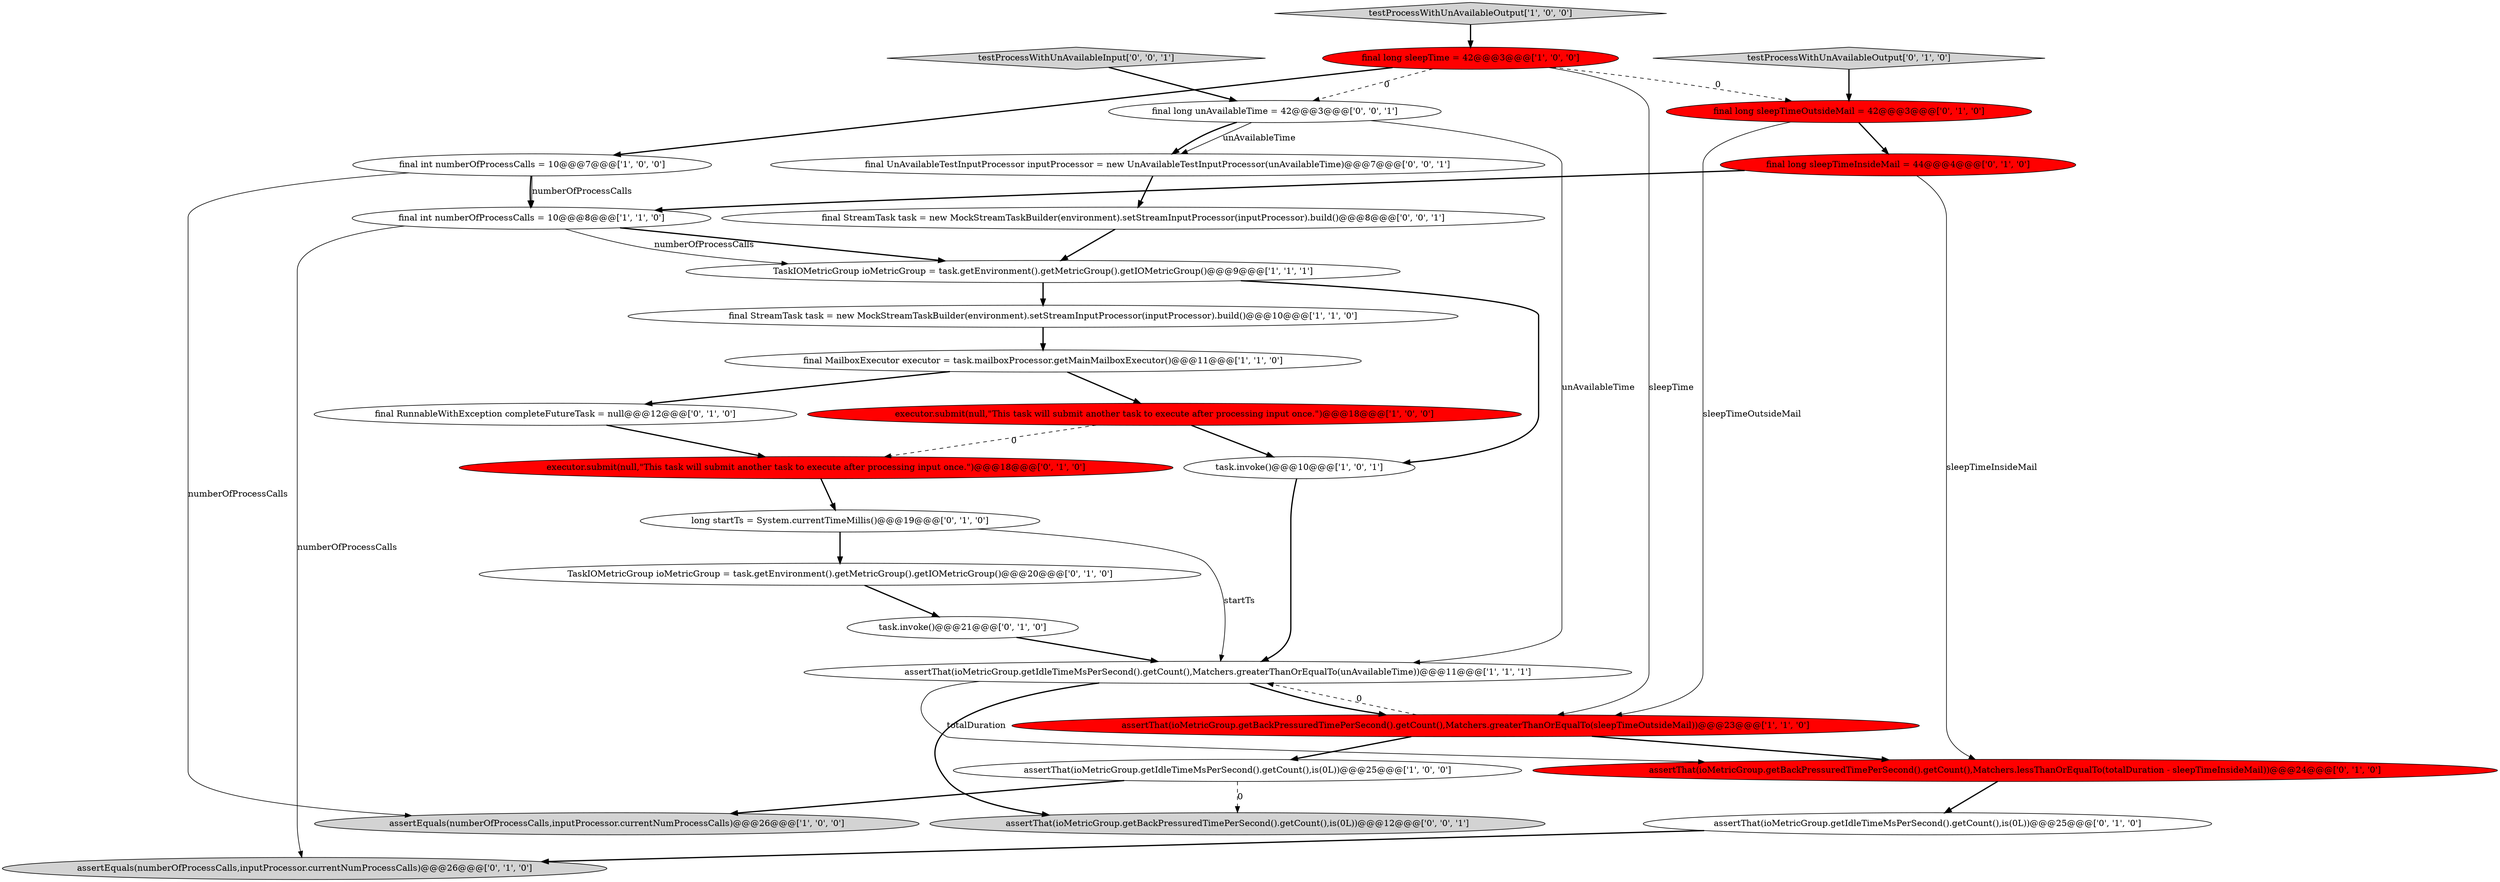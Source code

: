 digraph {
26 [style = filled, label = "final UnAvailableTestInputProcessor inputProcessor = new UnAvailableTestInputProcessor(unAvailableTime)@@@7@@@['0', '0', '1']", fillcolor = white, shape = ellipse image = "AAA0AAABBB3BBB"];
18 [style = filled, label = "final long sleepTimeInsideMail = 44@@@4@@@['0', '1', '0']", fillcolor = red, shape = ellipse image = "AAA1AAABBB2BBB"];
28 [style = filled, label = "final long unAvailableTime = 42@@@3@@@['0', '0', '1']", fillcolor = white, shape = ellipse image = "AAA0AAABBB3BBB"];
1 [style = filled, label = "final int numberOfProcessCalls = 10@@@8@@@['1', '1', '0']", fillcolor = white, shape = ellipse image = "AAA0AAABBB1BBB"];
9 [style = filled, label = "testProcessWithUnAvailableOutput['1', '0', '0']", fillcolor = lightgray, shape = diamond image = "AAA0AAABBB1BBB"];
13 [style = filled, label = "assertEquals(numberOfProcessCalls,inputProcessor.currentNumProcessCalls)@@@26@@@['0', '1', '0']", fillcolor = lightgray, shape = ellipse image = "AAA0AAABBB2BBB"];
19 [style = filled, label = "executor.submit(null,\"This task will submit another task to execute after processing input once.\")@@@18@@@['0', '1', '0']", fillcolor = red, shape = ellipse image = "AAA1AAABBB2BBB"];
23 [style = filled, label = "task.invoke()@@@21@@@['0', '1', '0']", fillcolor = white, shape = ellipse image = "AAA0AAABBB2BBB"];
8 [style = filled, label = "executor.submit(null,\"This task will submit another task to execute after processing input once.\")@@@18@@@['1', '0', '0']", fillcolor = red, shape = ellipse image = "AAA1AAABBB1BBB"];
0 [style = filled, label = "final long sleepTime = 42@@@3@@@['1', '0', '0']", fillcolor = red, shape = ellipse image = "AAA1AAABBB1BBB"];
24 [style = filled, label = "assertThat(ioMetricGroup.getBackPressuredTimePerSecond().getCount(),is(0L))@@@12@@@['0', '0', '1']", fillcolor = lightgray, shape = ellipse image = "AAA0AAABBB3BBB"];
11 [style = filled, label = "TaskIOMetricGroup ioMetricGroup = task.getEnvironment().getMetricGroup().getIOMetricGroup()@@@9@@@['1', '1', '1']", fillcolor = white, shape = ellipse image = "AAA0AAABBB1BBB"];
21 [style = filled, label = "assertThat(ioMetricGroup.getIdleTimeMsPerSecond().getCount(),is(0L))@@@25@@@['0', '1', '0']", fillcolor = white, shape = ellipse image = "AAA0AAABBB2BBB"];
2 [style = filled, label = "assertThat(ioMetricGroup.getIdleTimeMsPerSecond().getCount(),is(0L))@@@25@@@['1', '0', '0']", fillcolor = white, shape = ellipse image = "AAA0AAABBB1BBB"];
12 [style = filled, label = "assertThat(ioMetricGroup.getIdleTimeMsPerSecond().getCount(),Matchers.greaterThanOrEqualTo(unAvailableTime))@@@11@@@['1', '1', '1']", fillcolor = white, shape = ellipse image = "AAA0AAABBB1BBB"];
7 [style = filled, label = "final StreamTask task = new MockStreamTaskBuilder(environment).setStreamInputProcessor(inputProcessor).build()@@@10@@@['1', '1', '0']", fillcolor = white, shape = ellipse image = "AAA0AAABBB1BBB"];
17 [style = filled, label = "final long sleepTimeOutsideMail = 42@@@3@@@['0', '1', '0']", fillcolor = red, shape = ellipse image = "AAA1AAABBB2BBB"];
10 [style = filled, label = "final int numberOfProcessCalls = 10@@@7@@@['1', '0', '0']", fillcolor = white, shape = ellipse image = "AAA0AAABBB1BBB"];
5 [style = filled, label = "task.invoke()@@@10@@@['1', '0', '1']", fillcolor = white, shape = ellipse image = "AAA0AAABBB1BBB"];
25 [style = filled, label = "final StreamTask task = new MockStreamTaskBuilder(environment).setStreamInputProcessor(inputProcessor).build()@@@8@@@['0', '0', '1']", fillcolor = white, shape = ellipse image = "AAA0AAABBB3BBB"];
14 [style = filled, label = "assertThat(ioMetricGroup.getBackPressuredTimePerSecond().getCount(),Matchers.lessThanOrEqualTo(totalDuration - sleepTimeInsideMail))@@@24@@@['0', '1', '0']", fillcolor = red, shape = ellipse image = "AAA1AAABBB2BBB"];
22 [style = filled, label = "long startTs = System.currentTimeMillis()@@@19@@@['0', '1', '0']", fillcolor = white, shape = ellipse image = "AAA0AAABBB2BBB"];
6 [style = filled, label = "assertEquals(numberOfProcessCalls,inputProcessor.currentNumProcessCalls)@@@26@@@['1', '0', '0']", fillcolor = lightgray, shape = ellipse image = "AAA0AAABBB1BBB"];
16 [style = filled, label = "testProcessWithUnAvailableOutput['0', '1', '0']", fillcolor = lightgray, shape = diamond image = "AAA0AAABBB2BBB"];
4 [style = filled, label = "assertThat(ioMetricGroup.getBackPressuredTimePerSecond().getCount(),Matchers.greaterThanOrEqualTo(sleepTimeOutsideMail))@@@23@@@['1', '1', '0']", fillcolor = red, shape = ellipse image = "AAA1AAABBB1BBB"];
20 [style = filled, label = "final RunnableWithException completeFutureTask = null@@@12@@@['0', '1', '0']", fillcolor = white, shape = ellipse image = "AAA0AAABBB2BBB"];
27 [style = filled, label = "testProcessWithUnAvailableInput['0', '0', '1']", fillcolor = lightgray, shape = diamond image = "AAA0AAABBB3BBB"];
15 [style = filled, label = "TaskIOMetricGroup ioMetricGroup = task.getEnvironment().getMetricGroup().getIOMetricGroup()@@@20@@@['0', '1', '0']", fillcolor = white, shape = ellipse image = "AAA0AAABBB2BBB"];
3 [style = filled, label = "final MailboxExecutor executor = task.mailboxProcessor.getMainMailboxExecutor()@@@11@@@['1', '1', '0']", fillcolor = white, shape = ellipse image = "AAA0AAABBB1BBB"];
8->19 [style = dashed, label="0"];
15->23 [style = bold, label=""];
4->14 [style = bold, label=""];
10->6 [style = solid, label="numberOfProcessCalls"];
18->14 [style = solid, label="sleepTimeInsideMail"];
22->15 [style = bold, label=""];
9->0 [style = bold, label=""];
2->6 [style = bold, label=""];
12->14 [style = solid, label="totalDuration"];
27->28 [style = bold, label=""];
26->25 [style = bold, label=""];
28->26 [style = solid, label="unAvailableTime"];
28->26 [style = bold, label=""];
4->2 [style = bold, label=""];
16->17 [style = bold, label=""];
12->24 [style = bold, label=""];
28->12 [style = solid, label="unAvailableTime"];
0->28 [style = dashed, label="0"];
0->17 [style = dashed, label="0"];
7->3 [style = bold, label=""];
22->12 [style = solid, label="startTs"];
1->11 [style = bold, label=""];
4->12 [style = dashed, label="0"];
10->1 [style = solid, label="numberOfProcessCalls"];
0->4 [style = solid, label="sleepTime"];
11->5 [style = bold, label=""];
0->10 [style = bold, label=""];
3->20 [style = bold, label=""];
1->11 [style = solid, label="numberOfProcessCalls"];
8->5 [style = bold, label=""];
12->4 [style = bold, label=""];
5->12 [style = bold, label=""];
18->1 [style = bold, label=""];
1->13 [style = solid, label="numberOfProcessCalls"];
25->11 [style = bold, label=""];
3->8 [style = bold, label=""];
11->7 [style = bold, label=""];
23->12 [style = bold, label=""];
2->24 [style = dashed, label="0"];
20->19 [style = bold, label=""];
10->1 [style = bold, label=""];
19->22 [style = bold, label=""];
14->21 [style = bold, label=""];
17->18 [style = bold, label=""];
21->13 [style = bold, label=""];
17->4 [style = solid, label="sleepTimeOutsideMail"];
}
